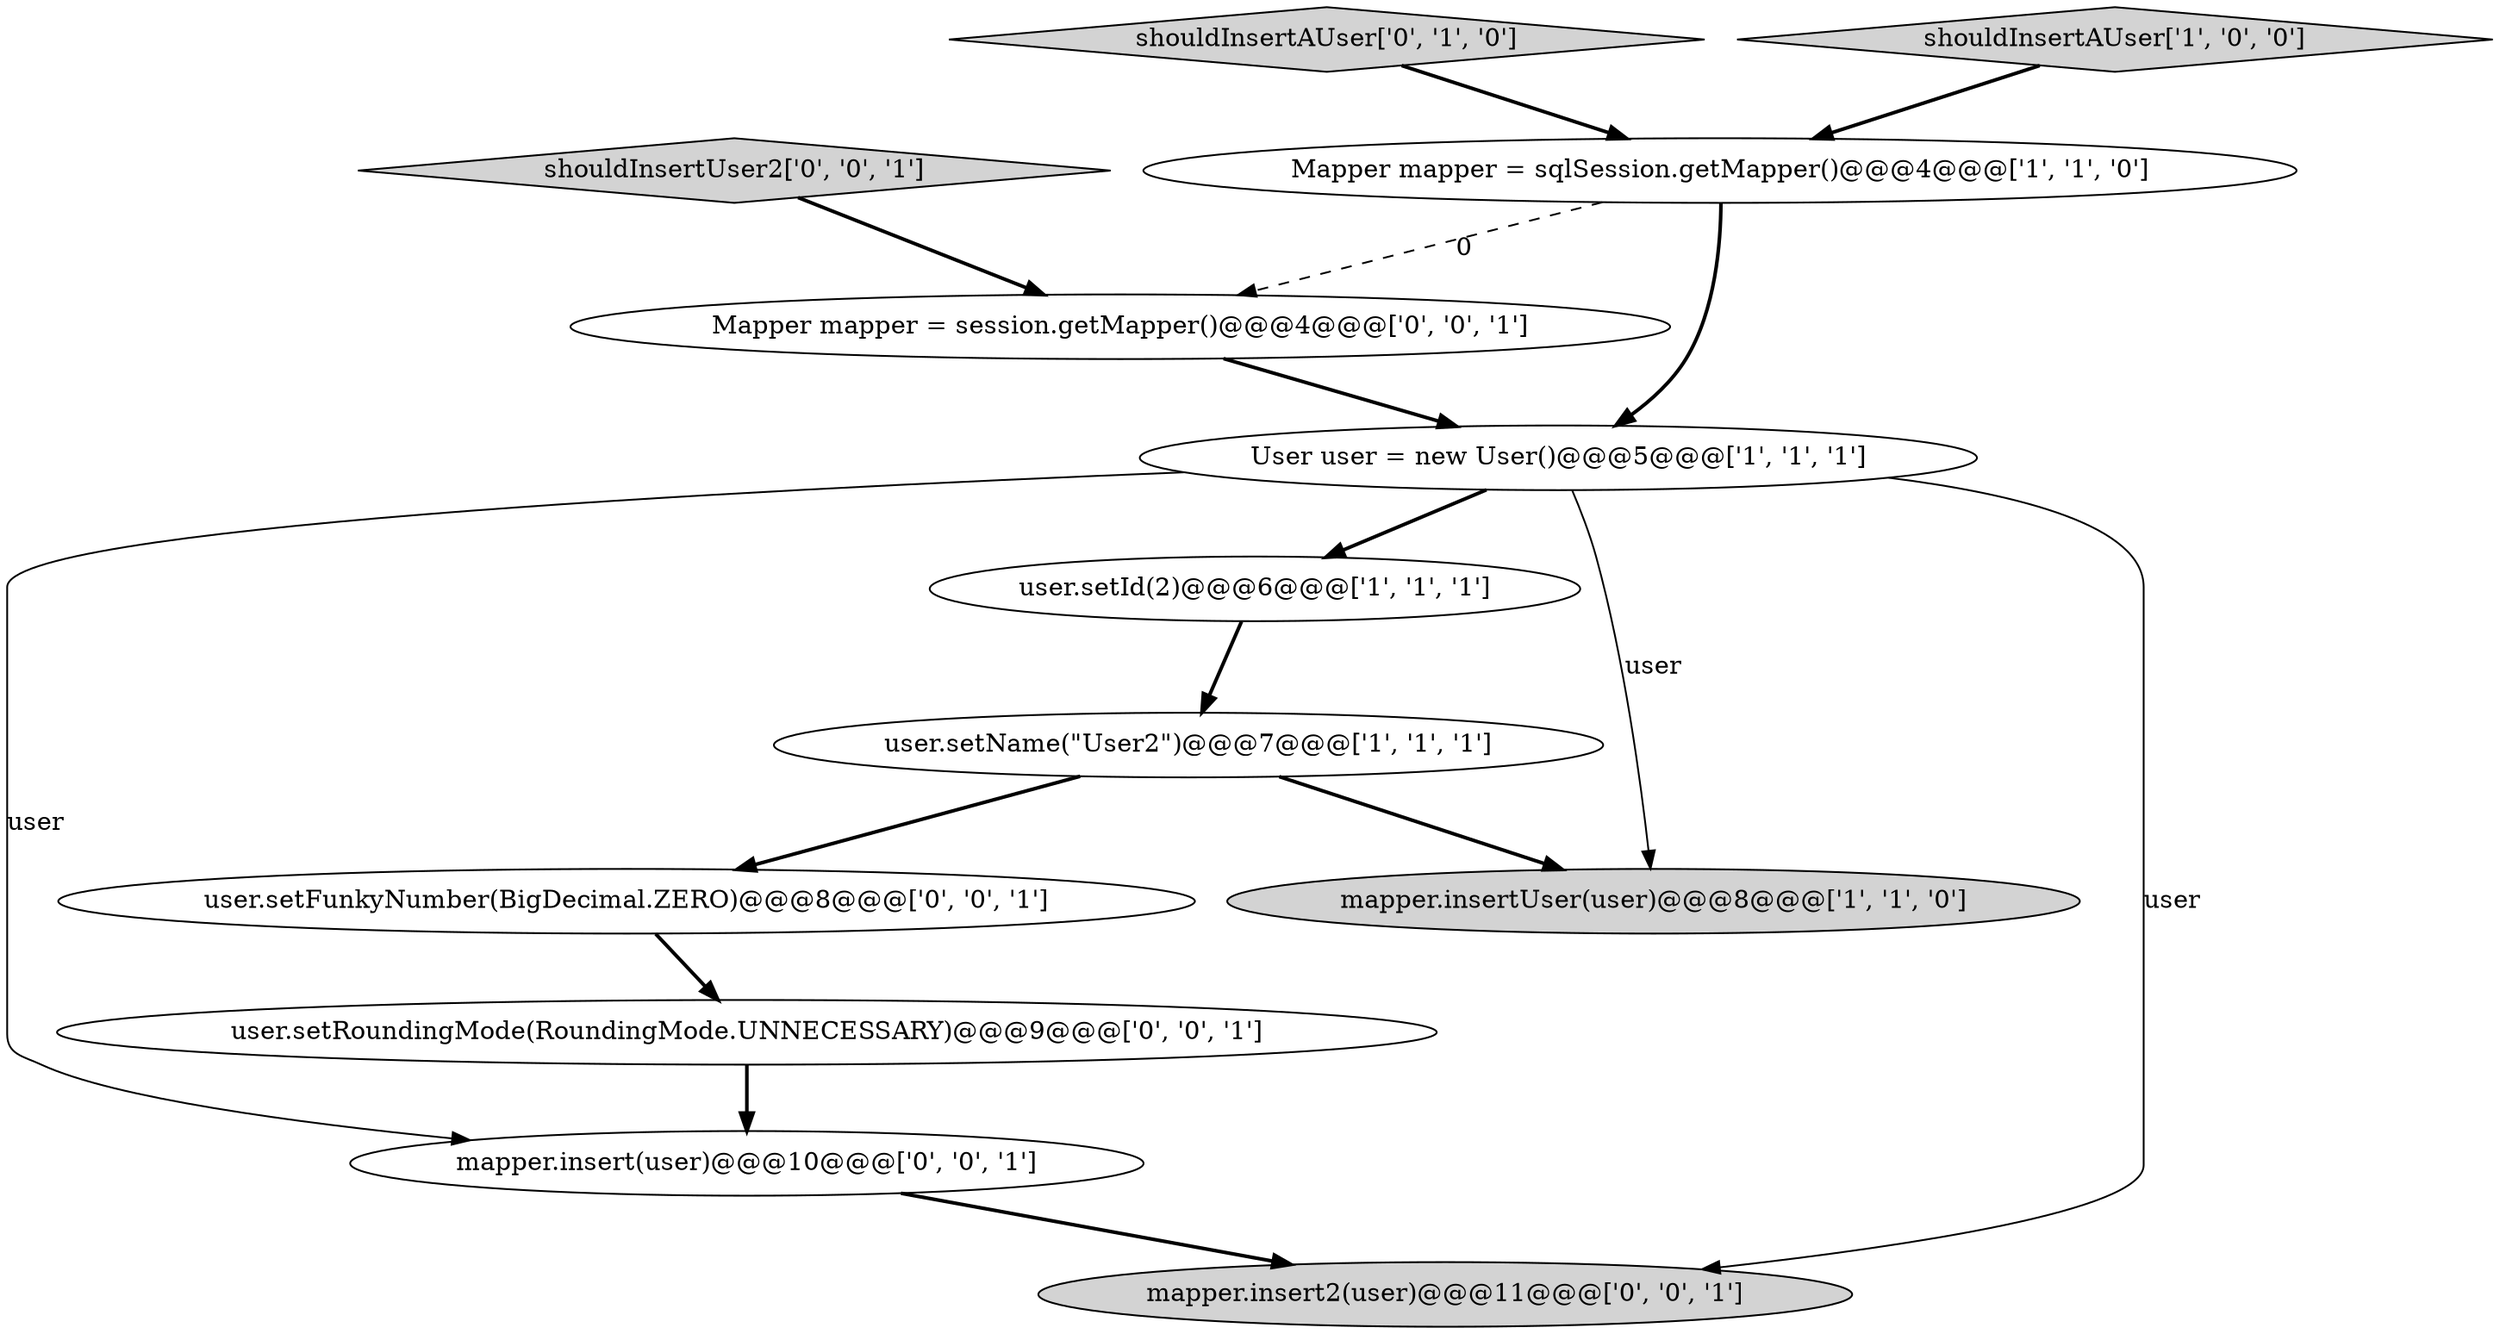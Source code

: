 digraph {
3 [style = filled, label = "Mapper mapper = sqlSession.getMapper()@@@4@@@['1', '1', '0']", fillcolor = white, shape = ellipse image = "AAA0AAABBB1BBB"];
12 [style = filled, label = "mapper.insert(user)@@@10@@@['0', '0', '1']", fillcolor = white, shape = ellipse image = "AAA0AAABBB3BBB"];
4 [style = filled, label = "User user = new User()@@@5@@@['1', '1', '1']", fillcolor = white, shape = ellipse image = "AAA0AAABBB1BBB"];
7 [style = filled, label = "user.setFunkyNumber(BigDecimal.ZERO)@@@8@@@['0', '0', '1']", fillcolor = white, shape = ellipse image = "AAA0AAABBB3BBB"];
8 [style = filled, label = "shouldInsertUser2['0', '0', '1']", fillcolor = lightgray, shape = diamond image = "AAA0AAABBB3BBB"];
11 [style = filled, label = "Mapper mapper = session.getMapper()@@@4@@@['0', '0', '1']", fillcolor = white, shape = ellipse image = "AAA0AAABBB3BBB"];
9 [style = filled, label = "user.setRoundingMode(RoundingMode.UNNECESSARY)@@@9@@@['0', '0', '1']", fillcolor = white, shape = ellipse image = "AAA0AAABBB3BBB"];
10 [style = filled, label = "mapper.insert2(user)@@@11@@@['0', '0', '1']", fillcolor = lightgray, shape = ellipse image = "AAA0AAABBB3BBB"];
6 [style = filled, label = "shouldInsertAUser['0', '1', '0']", fillcolor = lightgray, shape = diamond image = "AAA0AAABBB2BBB"];
2 [style = filled, label = "mapper.insertUser(user)@@@8@@@['1', '1', '0']", fillcolor = lightgray, shape = ellipse image = "AAA0AAABBB1BBB"];
5 [style = filled, label = "shouldInsertAUser['1', '0', '0']", fillcolor = lightgray, shape = diamond image = "AAA0AAABBB1BBB"];
0 [style = filled, label = "user.setName(\"User2\")@@@7@@@['1', '1', '1']", fillcolor = white, shape = ellipse image = "AAA0AAABBB1BBB"];
1 [style = filled, label = "user.setId(2)@@@6@@@['1', '1', '1']", fillcolor = white, shape = ellipse image = "AAA0AAABBB1BBB"];
5->3 [style = bold, label=""];
7->9 [style = bold, label=""];
6->3 [style = bold, label=""];
11->4 [style = bold, label=""];
4->1 [style = bold, label=""];
12->10 [style = bold, label=""];
9->12 [style = bold, label=""];
1->0 [style = bold, label=""];
4->10 [style = solid, label="user"];
4->12 [style = solid, label="user"];
8->11 [style = bold, label=""];
3->4 [style = bold, label=""];
3->11 [style = dashed, label="0"];
0->2 [style = bold, label=""];
0->7 [style = bold, label=""];
4->2 [style = solid, label="user"];
}
